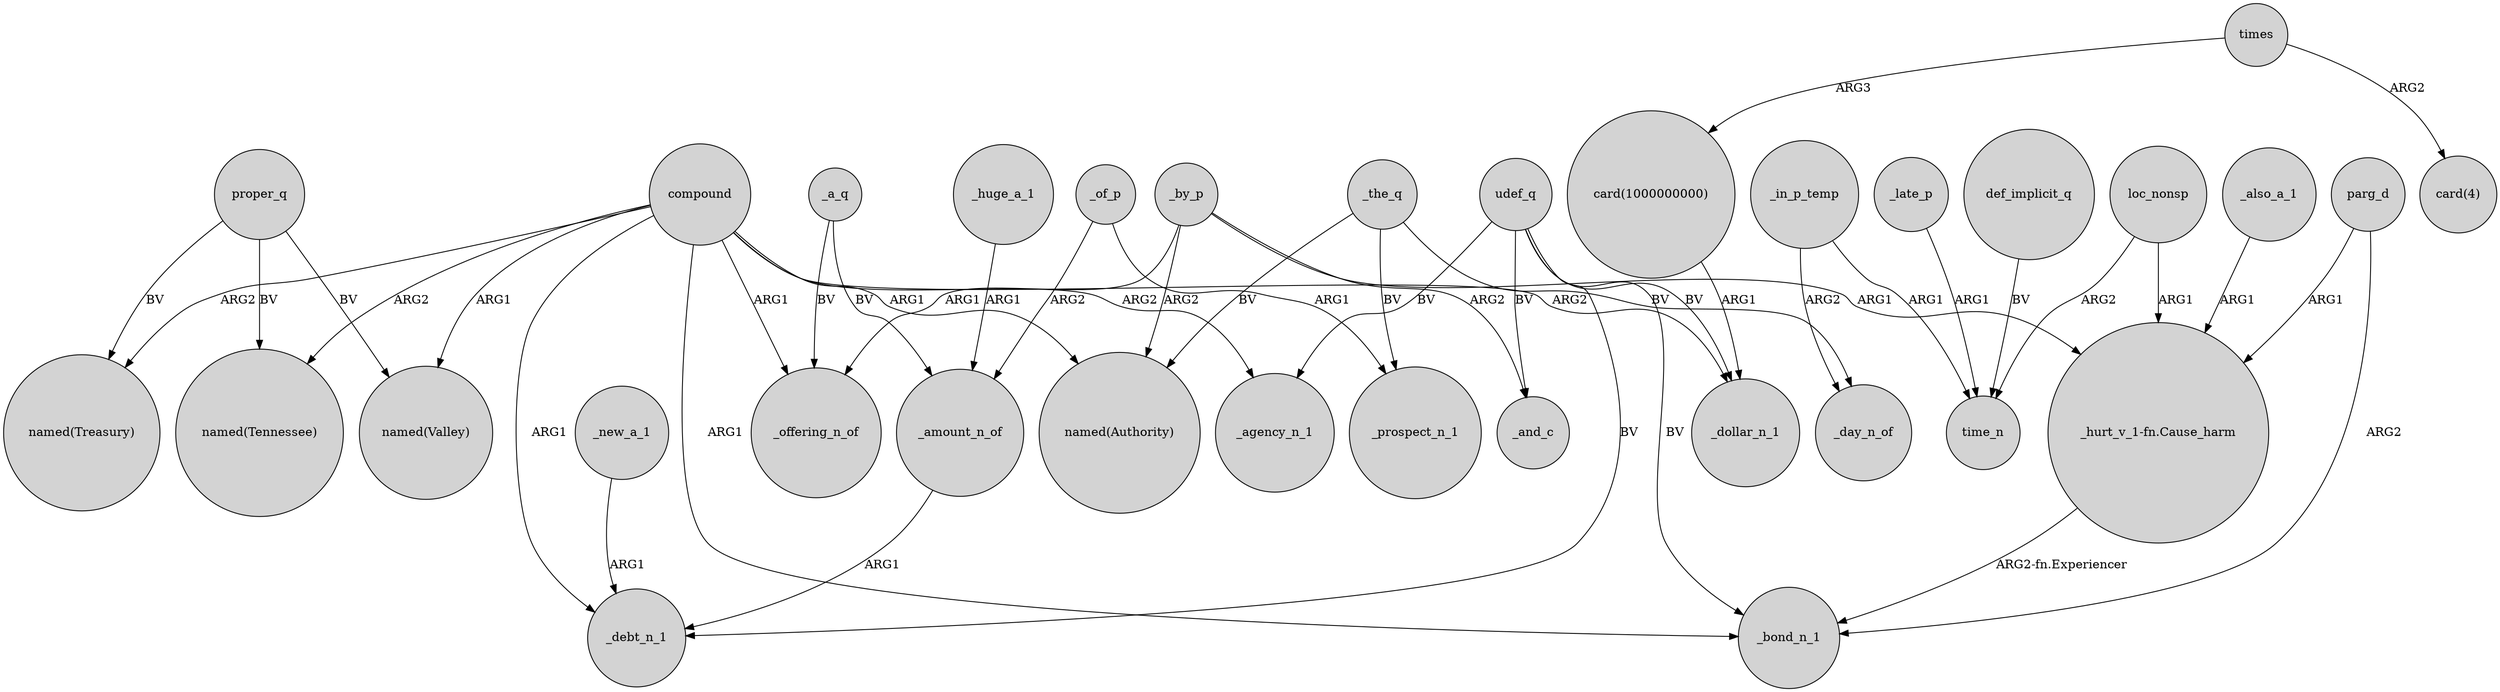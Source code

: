 digraph {
	node [shape=circle style=filled]
	_by_p -> _offering_n_of [label=ARG1]
	_also_a_1 -> "_hurt_v_1-fn.Cause_harm" [label=ARG1]
	compound -> "named(Treasury)" [label=ARG2]
	_late_p -> time_n [label=ARG1]
	compound -> _debt_n_1 [label=ARG1]
	_amount_n_of -> _debt_n_1 [label=ARG1]
	parg_d -> _bond_n_1 [label=ARG2]
	_huge_a_1 -> _amount_n_of [label=ARG1]
	udef_q -> _debt_n_1 [label=BV]
	_the_q -> "named(Authority)" [label=BV]
	compound -> _bond_n_1 [label=ARG1]
	parg_d -> "_hurt_v_1-fn.Cause_harm" [label=ARG1]
	_of_p -> _prospect_n_1 [label=ARG1]
	_by_p -> "named(Authority)" [label=ARG2]
	loc_nonsp -> time_n [label=ARG2]
	times -> "card(1000000000)" [label=ARG3]
	_by_p -> _and_c [label=ARG2]
	_the_q -> _day_n_of [label=BV]
	proper_q -> "named(Valley)" [label=BV]
	_in_p_temp -> _day_n_of [label=ARG2]
	udef_q -> _bond_n_1 [label=BV]
	times -> "card(4)" [label=ARG2]
	_new_a_1 -> _debt_n_1 [label=ARG1]
	loc_nonsp -> "_hurt_v_1-fn.Cause_harm" [label=ARG1]
	_by_p -> "_hurt_v_1-fn.Cause_harm" [label=ARG1]
	compound -> "named(Valley)" [label=ARG1]
	_of_p -> _amount_n_of [label=ARG2]
	"_hurt_v_1-fn.Cause_harm" -> _bond_n_1 [label="ARG2-fn.Experiencer"]
	proper_q -> "named(Treasury)" [label=BV]
	udef_q -> _agency_n_1 [label=BV]
	proper_q -> "named(Tennessee)" [label=BV]
	compound -> "named(Authority)" [label=ARG1]
	compound -> "named(Tennessee)" [label=ARG2]
	_a_q -> _offering_n_of [label=BV]
	_in_p_temp -> time_n [label=ARG1]
	"card(1000000000)" -> _dollar_n_1 [label=ARG1]
	compound -> _dollar_n_1 [label=ARG2]
	udef_q -> _and_c [label=BV]
	_the_q -> _prospect_n_1 [label=BV]
	compound -> _offering_n_of [label=ARG1]
	compound -> _agency_n_1 [label=ARG2]
	udef_q -> _dollar_n_1 [label=BV]
	def_implicit_q -> time_n [label=BV]
	_a_q -> _amount_n_of [label=BV]
}
